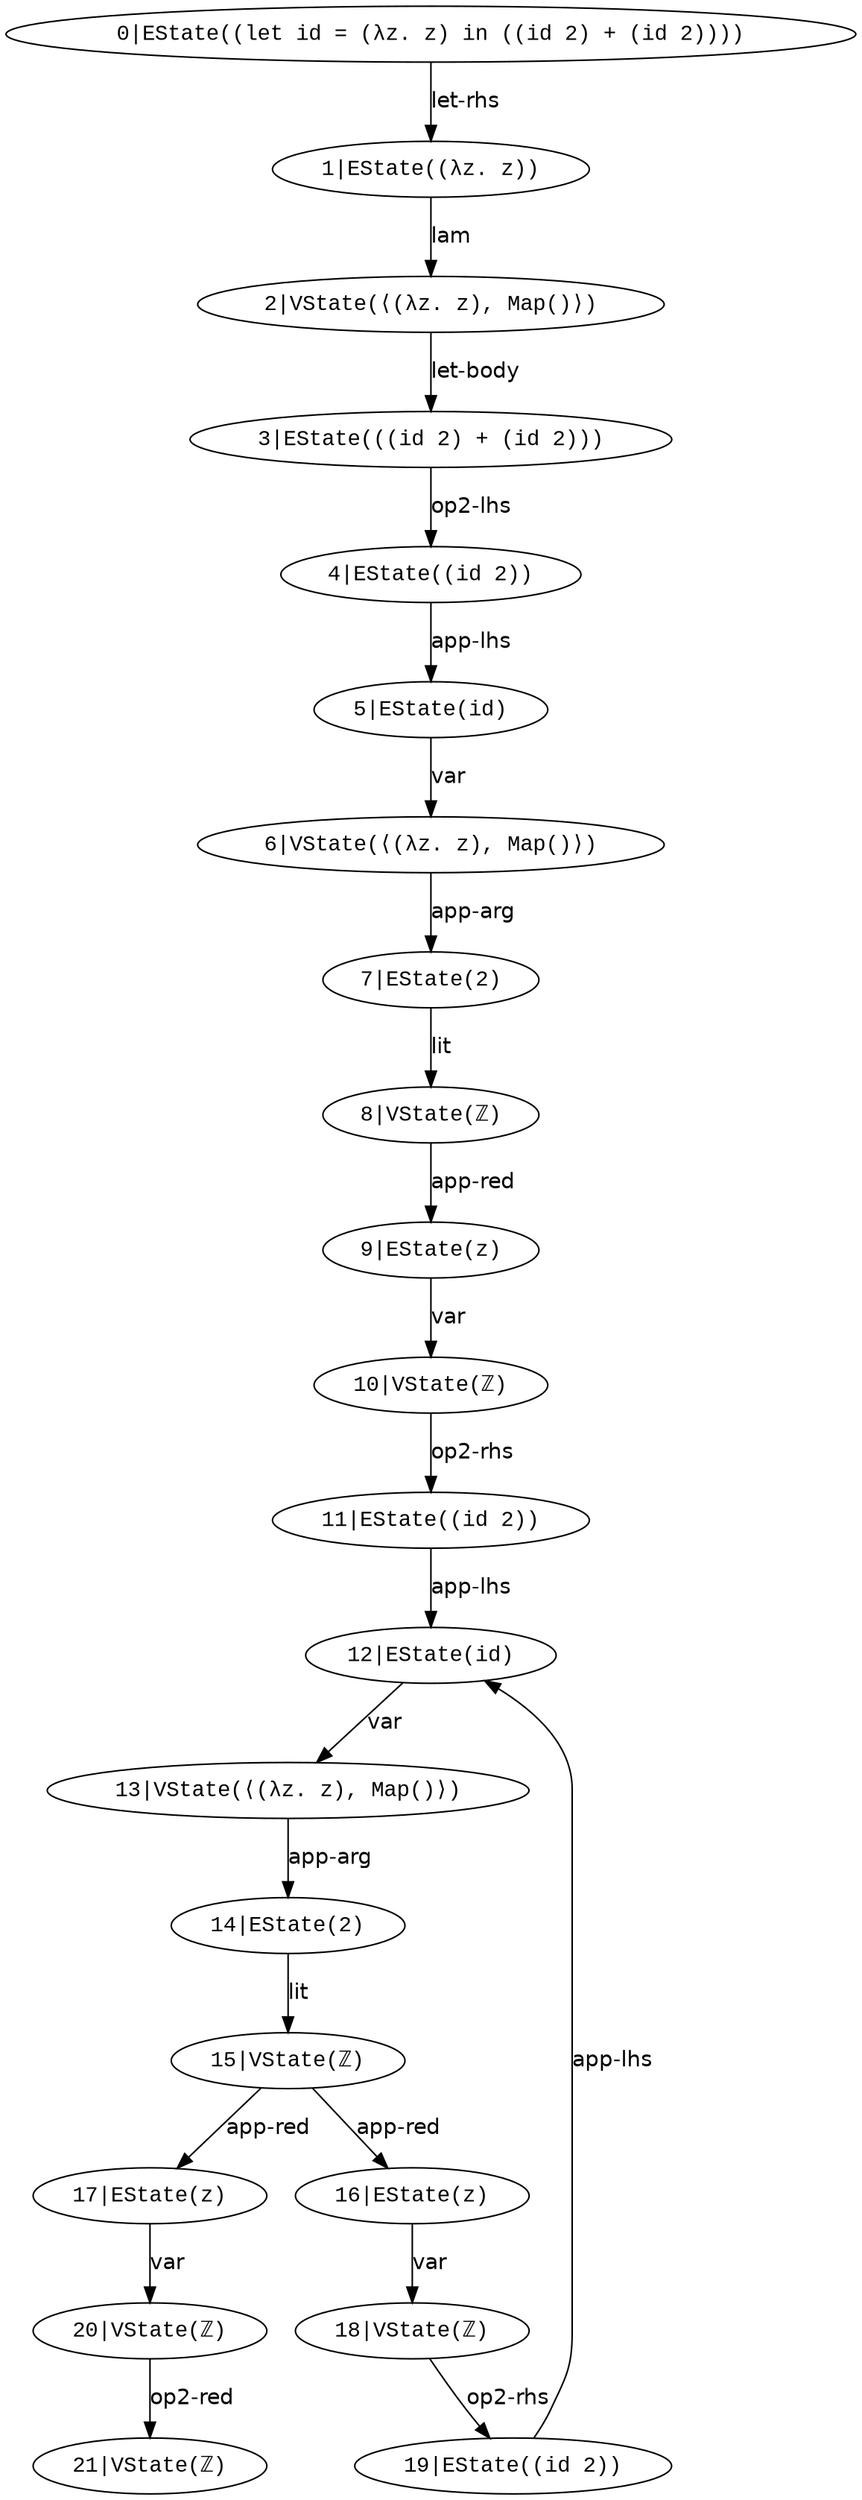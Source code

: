 digraph G {
  node [fontname = "Courier New"];
  edge [fontname = "helvetica"];
  0 -> 1 [label="let-rhs"];
  1 -> 2 [label="lam"];
  2 -> 3 [label="let-body"];
  3 -> 4 [label="op2-lhs"];
  4 -> 5 [label="app-lhs"];
  5 -> 6 [label="var"];
  6 -> 7 [label="app-arg"];
  7 -> 8 [label="lit"];
  8 -> 9 [label="app-red"];
  9 -> 10 [label="var"];
  10 -> 11 [label="op2-rhs"];
  11 -> 12 [label="app-lhs"];
  12 -> 13 [label="var"];
  13 -> 14 [label="app-arg"];
  14 -> 15 [label="lit"];
  15 -> 16 [label="app-red"];
  15 -> 17 [label="app-red"];
  16 -> 18 [label="var"];
  18 -> 19 [label="op2-rhs"];
  19 -> 12 [label="app-lhs"];
  17 -> 20 [label="var"];
  20 -> 21 [label="op2-red"];
  13 [label="13|VState(⟨(λz. z), Map()⟩)"];
  8 [label="8|VState(ℤ)"];
  5 [label="5|EState(id)"];
  19 [label="19|EState((id 2))"];
  6 [label="6|VState(⟨(λz. z), Map()⟩)"];
  12 [label="12|EState(id)"];
  9 [label="9|EState(z)"];
  20 [label="20|VState(ℤ)"];
  17 [label="17|EState(z)"];
  18 [label="18|VState(ℤ)"];
  7 [label="7|EState(2)"];
  0 [label="0|EState((let id = (λz. z) in ((id 2) + (id 2))))"];
  15 [label="15|VState(ℤ)"];
  3 [label="3|EState(((id 2) + (id 2)))"];
  1 [label="1|EState((λz. z))"];
  2 [label="2|VState(⟨(λz. z), Map()⟩)"];
  10 [label="10|VState(ℤ)"];
  16 [label="16|EState(z)"];
  4 [label="4|EState((id 2))"];
  11 [label="11|EState((id 2))"];
  21 [label="21|VState(ℤ)"];
  14 [label="14|EState(2)"];
}
